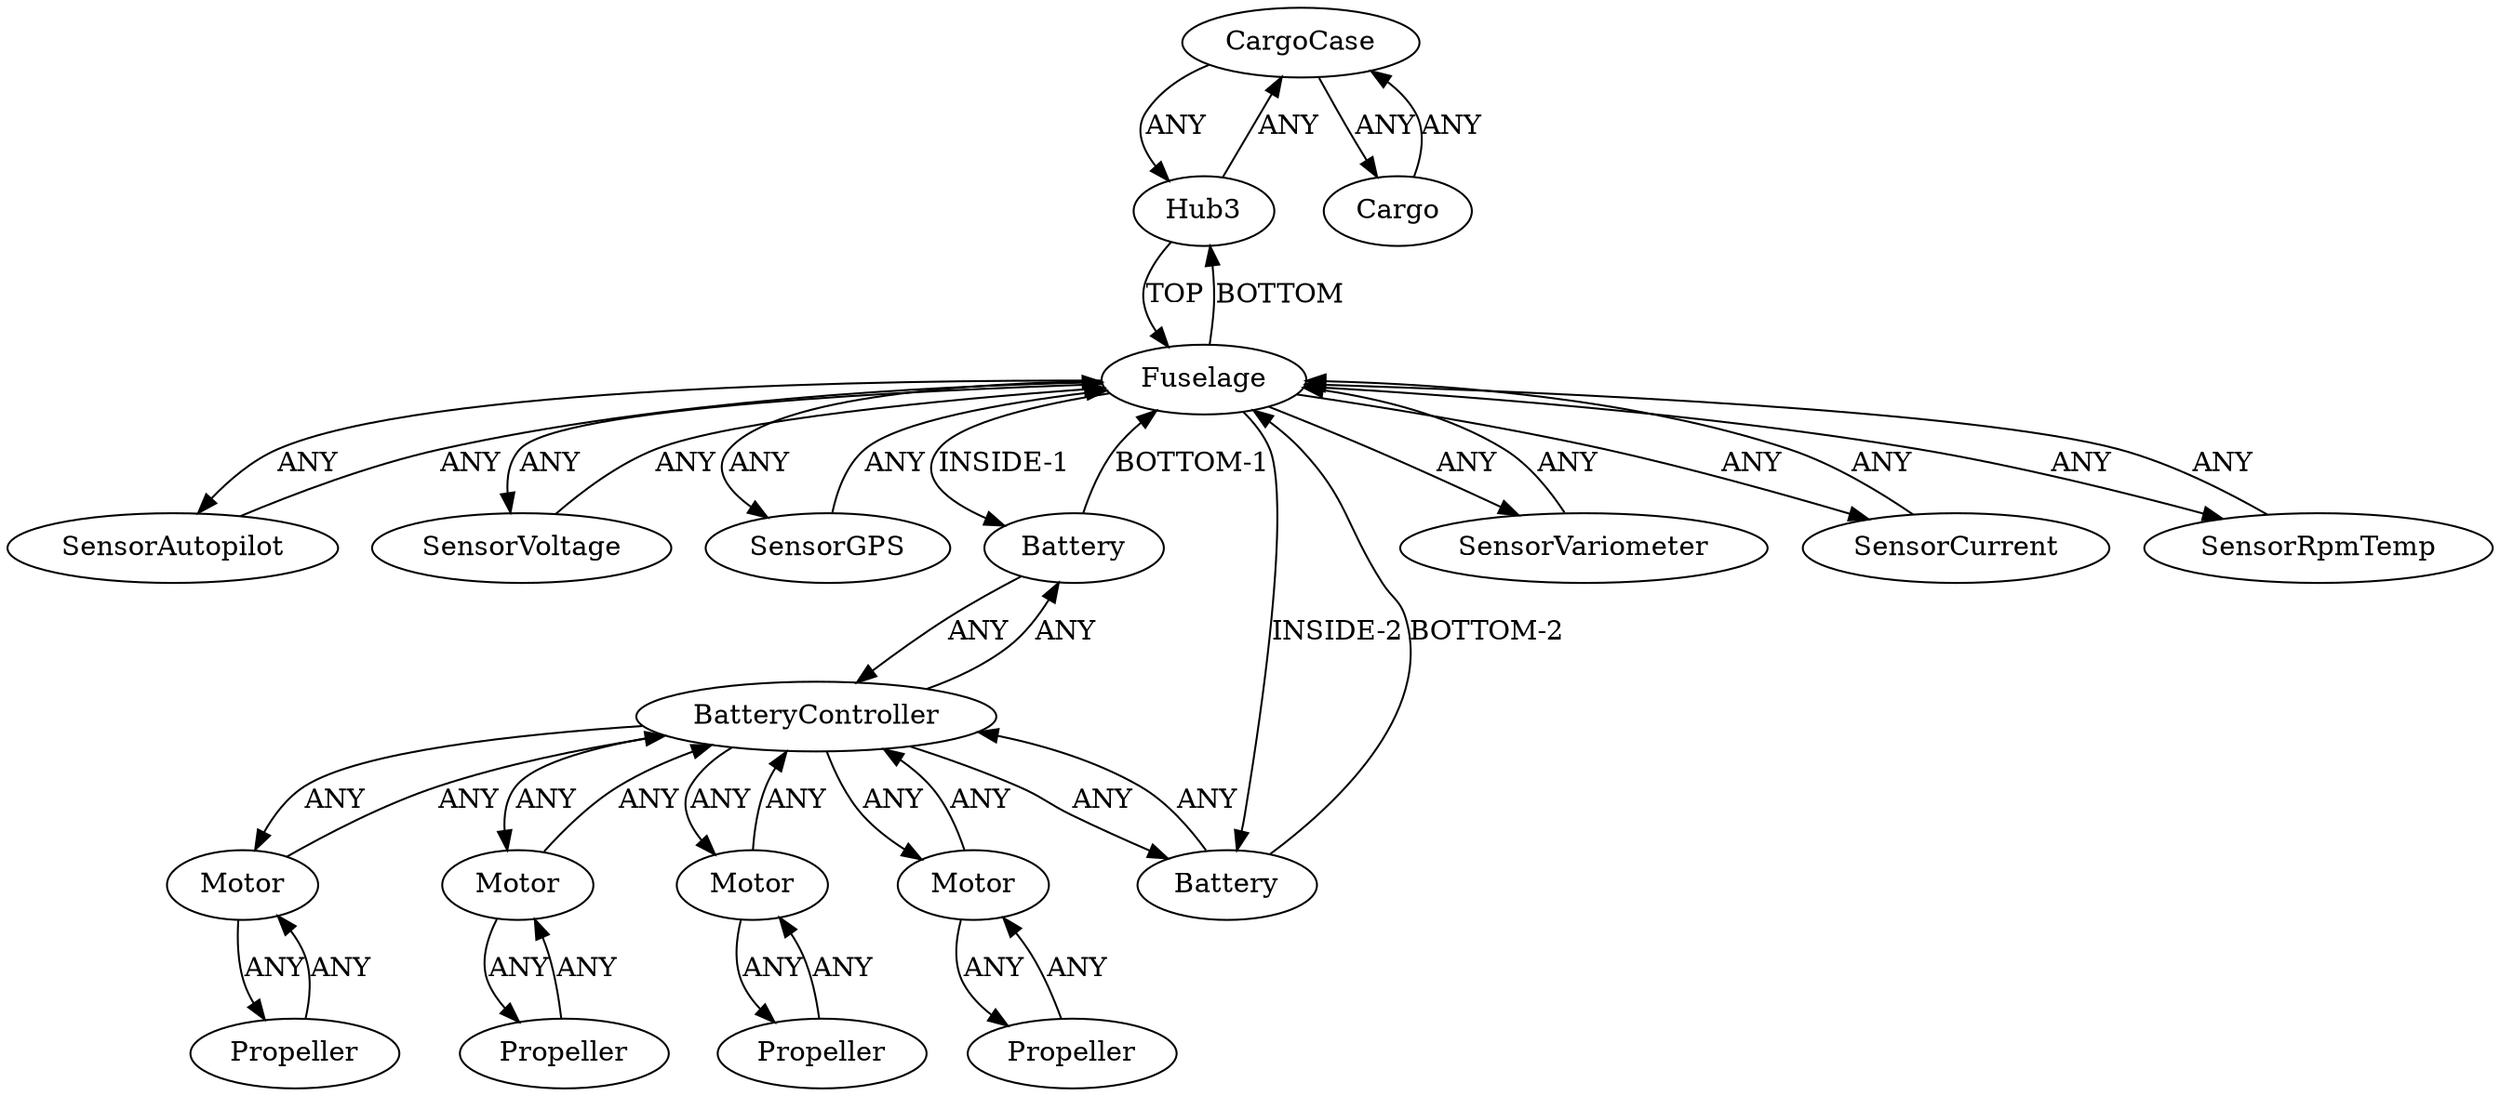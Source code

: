 /* Created by igraph 0.10.2 */
digraph {
  0 [
    instance=CargoCase_instance_1
    label=CargoCase
  ];
  1 [
    instance=Fuselage_instance_1
    label=Fuselage
  ];
  2 [
    instance=Motor_instance_1
    label=Motor
  ];
  3 [
    instance=SensorAutopilot_instance_1
    label=SensorAutopilot
  ];
  4 [
    instance=Hub3_instance_4
    label=Hub3
  ];
  5 [
    instance=Propeller_instance_1
    label=Propeller
  ];
  6 [
    instance=SensorVoltage_instance_1
    label=SensorVoltage
  ];
  7 [
    instance=Cargo_instance_1
    label=Cargo
  ];
  8 [
    instance=Propeller_instance_2
    label=Propeller
  ];
  9 [
    instance=Motor_instance_2
    label=Motor
  ];
  10 [
    instance=Motor_instance_3
    label=Motor
  ];
  11 [
    instance=Propeller_instance_3
    label=Propeller
  ];
  12 [
    instance=SensorGPS_instance_1
    label=SensorGPS
  ];
  13 [
    instance=Battery_instance_1
    label=Battery
  ];
  14 [
    instance=SensorVariometer_instance_1
    label=SensorVariometer
  ];
  15 [
    instance=Battery_instance_2
    label=Battery
  ];
  16 [
    instance=SensorCurrent_instance_1
    label=SensorCurrent
  ];
  17 [
    instance=Motor_instance_4
    label=Motor
  ];
  18 [
    instance=Propeller_instance_4
    label=Propeller
  ];
  19 [
    instance=BatteryController_instance_1
    label=BatteryController
  ];
  20 [
    instance=SensorRpmTemp_instance_1
    label=SensorRpmTemp
  ];

  0 -> 4 [
    label=ANY
  ];
  0 -> 7 [
    label=ANY
  ];
  1 -> 3 [
    label=ANY
  ];
  1 -> 4 [
    label=BOTTOM
  ];
  1 -> 6 [
    label=ANY
  ];
  1 -> 12 [
    label=ANY
  ];
  1 -> 13 [
    label="INSIDE-1"
  ];
  1 -> 14 [
    label=ANY
  ];
  1 -> 15 [
    label="INSIDE-2"
  ];
  1 -> 16 [
    label=ANY
  ];
  1 -> 20 [
    label=ANY
  ];
  2 -> 5 [
    label=ANY
  ];
  2 -> 19 [
    label=ANY
  ];
  3 -> 1 [
    label=ANY
  ];
  4 -> 0 [
    label=ANY
  ];
  4 -> 1 [
    label=TOP
  ];
  5 -> 2 [
    label=ANY
  ];
  6 -> 1 [
    label=ANY
  ];
  7 -> 0 [
    label=ANY
  ];
  8 -> 9 [
    label=ANY
  ];
  9 -> 8 [
    label=ANY
  ];
  9 -> 19 [
    label=ANY
  ];
  10 -> 11 [
    label=ANY
  ];
  10 -> 19 [
    label=ANY
  ];
  11 -> 10 [
    label=ANY
  ];
  12 -> 1 [
    label=ANY
  ];
  13 -> 1 [
    label="BOTTOM-1"
  ];
  13 -> 19 [
    label=ANY
  ];
  14 -> 1 [
    label=ANY
  ];
  15 -> 1 [
    label="BOTTOM-2"
  ];
  15 -> 19 [
    label=ANY
  ];
  16 -> 1 [
    label=ANY
  ];
  17 -> 18 [
    label=ANY
  ];
  17 -> 19 [
    label=ANY
  ];
  18 -> 17 [
    label=ANY
  ];
  19 -> 2 [
    label=ANY
  ];
  19 -> 9 [
    label=ANY
  ];
  19 -> 10 [
    label=ANY
  ];
  19 -> 13 [
    label=ANY
  ];
  19 -> 15 [
    label=ANY
  ];
  19 -> 17 [
    label=ANY
  ];
  20 -> 1 [
    label=ANY
  ];
}
